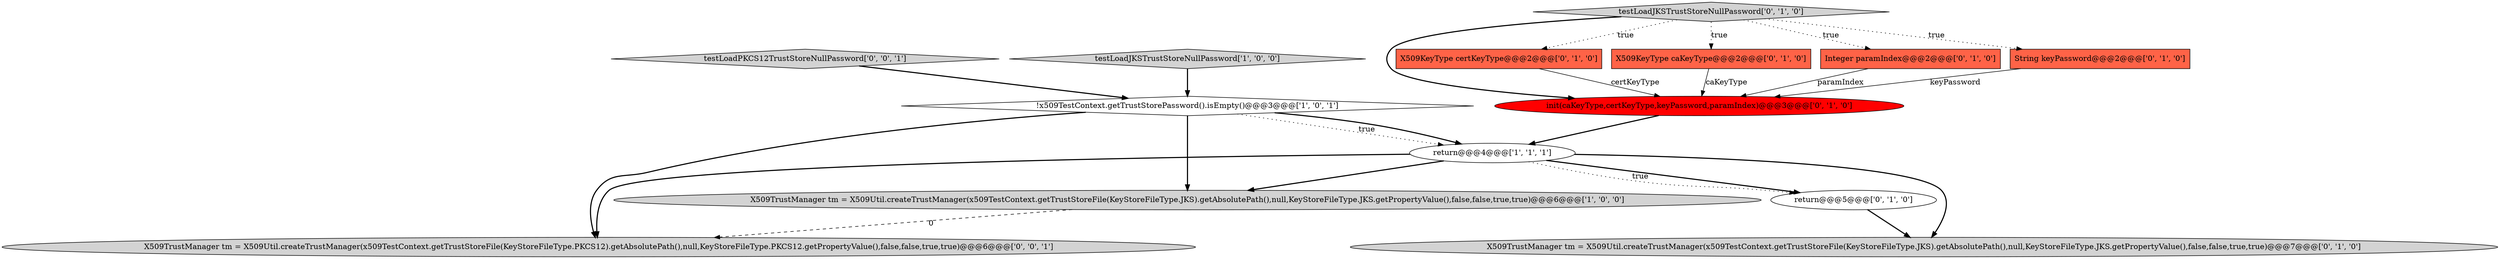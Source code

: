 digraph {
8 [style = filled, label = "X509KeyType caKeyType@@@2@@@['0', '1', '0']", fillcolor = tomato, shape = box image = "AAA0AAABBB2BBB"];
9 [style = filled, label = "return@@@5@@@['0', '1', '0']", fillcolor = white, shape = ellipse image = "AAA0AAABBB2BBB"];
2 [style = filled, label = "!x509TestContext.getTrustStorePassword().isEmpty()@@@3@@@['1', '0', '1']", fillcolor = white, shape = diamond image = "AAA0AAABBB1BBB"];
1 [style = filled, label = "X509TrustManager tm = X509Util.createTrustManager(x509TestContext.getTrustStoreFile(KeyStoreFileType.JKS).getAbsolutePath(),null,KeyStoreFileType.JKS.getPropertyValue(),false,false,true,true)@@@6@@@['1', '0', '0']", fillcolor = lightgray, shape = ellipse image = "AAA0AAABBB1BBB"];
5 [style = filled, label = "X509TrustManager tm = X509Util.createTrustManager(x509TestContext.getTrustStoreFile(KeyStoreFileType.JKS).getAbsolutePath(),null,KeyStoreFileType.JKS.getPropertyValue(),false,false,true,true)@@@7@@@['0', '1', '0']", fillcolor = lightgray, shape = ellipse image = "AAA0AAABBB2BBB"];
11 [style = filled, label = "Integer paramIndex@@@2@@@['0', '1', '0']", fillcolor = tomato, shape = box image = "AAA1AAABBB2BBB"];
10 [style = filled, label = "String keyPassword@@@2@@@['0', '1', '0']", fillcolor = tomato, shape = box image = "AAA0AAABBB2BBB"];
12 [style = filled, label = "testLoadPKCS12TrustStoreNullPassword['0', '0', '1']", fillcolor = lightgray, shape = diamond image = "AAA0AAABBB3BBB"];
13 [style = filled, label = "X509TrustManager tm = X509Util.createTrustManager(x509TestContext.getTrustStoreFile(KeyStoreFileType.PKCS12).getAbsolutePath(),null,KeyStoreFileType.PKCS12.getPropertyValue(),false,false,true,true)@@@6@@@['0', '0', '1']", fillcolor = lightgray, shape = ellipse image = "AAA0AAABBB3BBB"];
3 [style = filled, label = "testLoadJKSTrustStoreNullPassword['1', '0', '0']", fillcolor = lightgray, shape = diamond image = "AAA0AAABBB1BBB"];
6 [style = filled, label = "testLoadJKSTrustStoreNullPassword['0', '1', '0']", fillcolor = lightgray, shape = diamond image = "AAA0AAABBB2BBB"];
0 [style = filled, label = "return@@@4@@@['1', '1', '1']", fillcolor = white, shape = ellipse image = "AAA0AAABBB1BBB"];
4 [style = filled, label = "init(caKeyType,certKeyType,keyPassword,paramIndex)@@@3@@@['0', '1', '0']", fillcolor = red, shape = ellipse image = "AAA1AAABBB2BBB"];
7 [style = filled, label = "X509KeyType certKeyType@@@2@@@['0', '1', '0']", fillcolor = tomato, shape = box image = "AAA0AAABBB2BBB"];
0->9 [style = bold, label=""];
2->0 [style = dotted, label="true"];
0->13 [style = bold, label=""];
7->4 [style = solid, label="certKeyType"];
2->1 [style = bold, label=""];
11->4 [style = solid, label="paramIndex"];
4->0 [style = bold, label=""];
10->4 [style = solid, label="keyPassword"];
2->13 [style = bold, label=""];
1->13 [style = dashed, label="0"];
6->10 [style = dotted, label="true"];
6->4 [style = bold, label=""];
12->2 [style = bold, label=""];
2->0 [style = bold, label=""];
3->2 [style = bold, label=""];
6->8 [style = dotted, label="true"];
0->1 [style = bold, label=""];
8->4 [style = solid, label="caKeyType"];
9->5 [style = bold, label=""];
6->7 [style = dotted, label="true"];
6->11 [style = dotted, label="true"];
0->9 [style = dotted, label="true"];
0->5 [style = bold, label=""];
}
